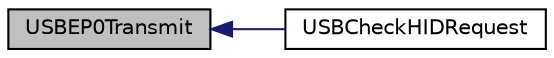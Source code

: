 digraph "USBEP0Transmit"
{
  edge [fontname="Helvetica",fontsize="10",labelfontname="Helvetica",labelfontsize="10"];
  node [fontname="Helvetica",fontsize="10",shape=record];
  rankdir="LR";
  Node1 [label="USBEP0Transmit",height=0.2,width=0.4,color="black", fillcolor="grey75", style="filled", fontcolor="black"];
  Node1 -> Node2 [dir="back",color="midnightblue",fontsize="10",style="solid",fontname="Helvetica"];
  Node2 [label="USBCheckHIDRequest",height=0.2,width=0.4,color="black", fillcolor="white", style="filled",URL="$usb__function__hid_8c.html#a5e0b02add954ecf19bcdef679a58988b"];
}
